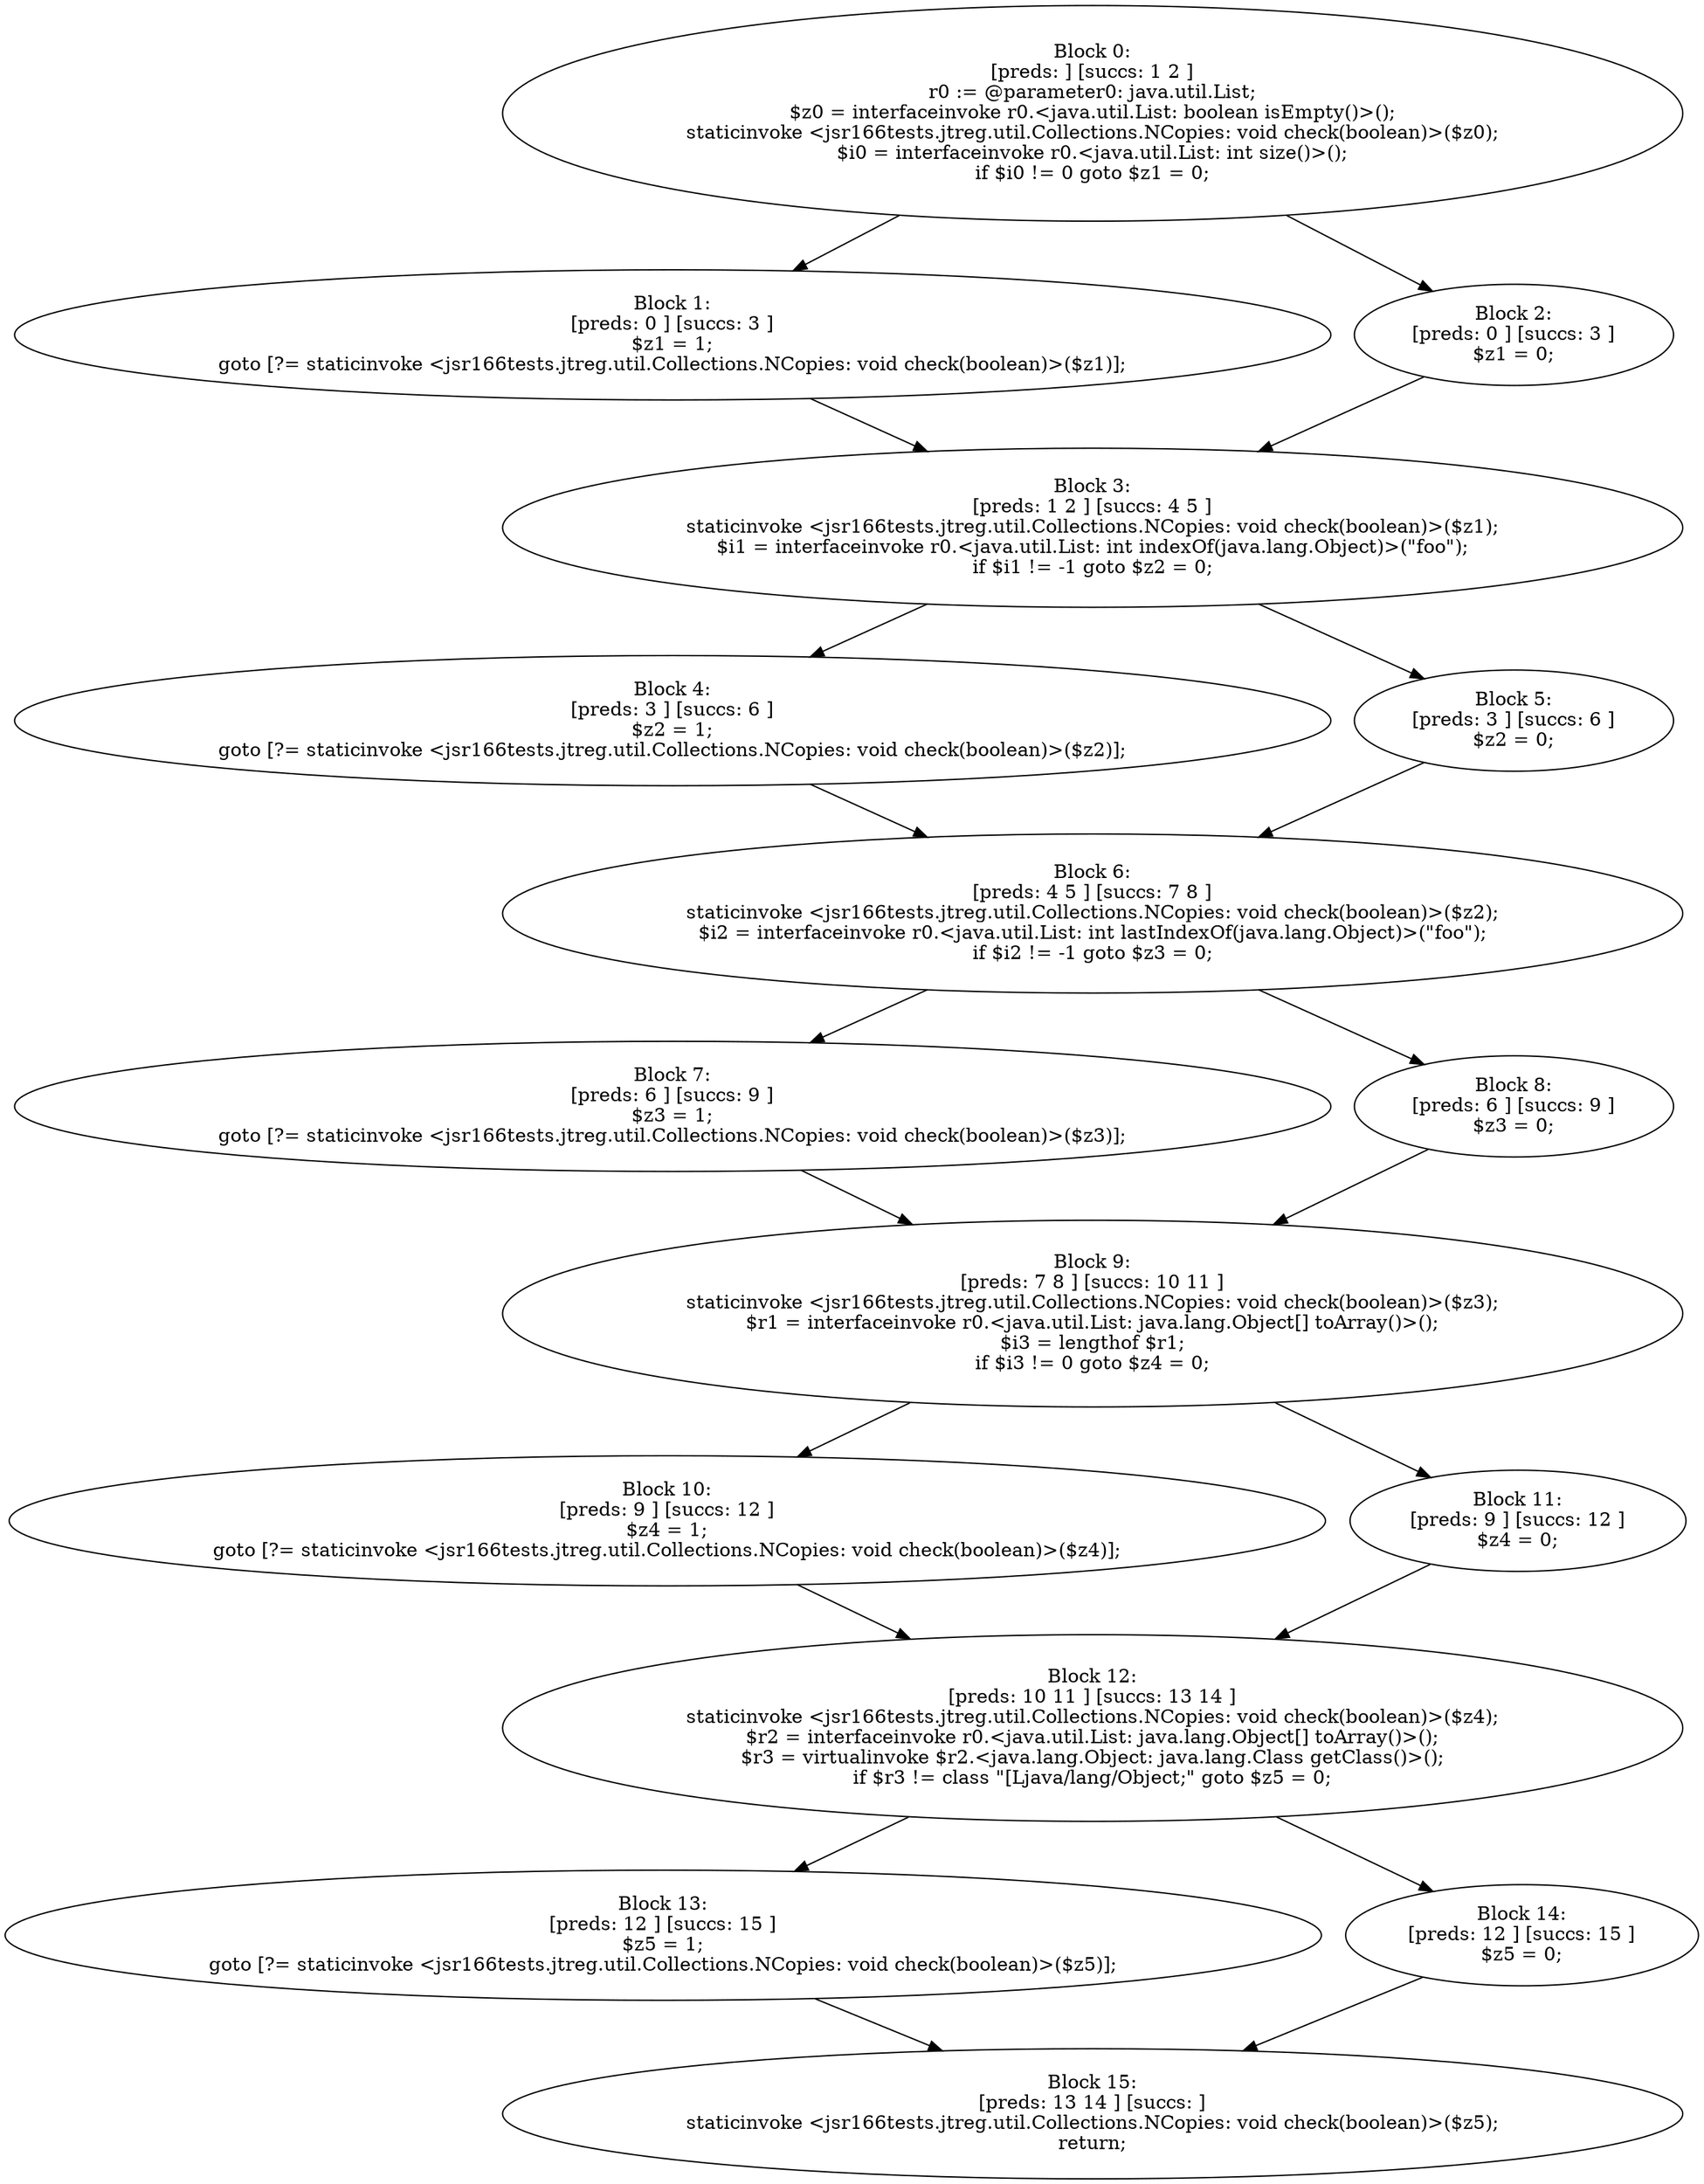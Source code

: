 digraph "unitGraph" {
    "Block 0:
[preds: ] [succs: 1 2 ]
r0 := @parameter0: java.util.List;
$z0 = interfaceinvoke r0.<java.util.List: boolean isEmpty()>();
staticinvoke <jsr166tests.jtreg.util.Collections.NCopies: void check(boolean)>($z0);
$i0 = interfaceinvoke r0.<java.util.List: int size()>();
if $i0 != 0 goto $z1 = 0;
"
    "Block 1:
[preds: 0 ] [succs: 3 ]
$z1 = 1;
goto [?= staticinvoke <jsr166tests.jtreg.util.Collections.NCopies: void check(boolean)>($z1)];
"
    "Block 2:
[preds: 0 ] [succs: 3 ]
$z1 = 0;
"
    "Block 3:
[preds: 1 2 ] [succs: 4 5 ]
staticinvoke <jsr166tests.jtreg.util.Collections.NCopies: void check(boolean)>($z1);
$i1 = interfaceinvoke r0.<java.util.List: int indexOf(java.lang.Object)>(\"foo\");
if $i1 != -1 goto $z2 = 0;
"
    "Block 4:
[preds: 3 ] [succs: 6 ]
$z2 = 1;
goto [?= staticinvoke <jsr166tests.jtreg.util.Collections.NCopies: void check(boolean)>($z2)];
"
    "Block 5:
[preds: 3 ] [succs: 6 ]
$z2 = 0;
"
    "Block 6:
[preds: 4 5 ] [succs: 7 8 ]
staticinvoke <jsr166tests.jtreg.util.Collections.NCopies: void check(boolean)>($z2);
$i2 = interfaceinvoke r0.<java.util.List: int lastIndexOf(java.lang.Object)>(\"foo\");
if $i2 != -1 goto $z3 = 0;
"
    "Block 7:
[preds: 6 ] [succs: 9 ]
$z3 = 1;
goto [?= staticinvoke <jsr166tests.jtreg.util.Collections.NCopies: void check(boolean)>($z3)];
"
    "Block 8:
[preds: 6 ] [succs: 9 ]
$z3 = 0;
"
    "Block 9:
[preds: 7 8 ] [succs: 10 11 ]
staticinvoke <jsr166tests.jtreg.util.Collections.NCopies: void check(boolean)>($z3);
$r1 = interfaceinvoke r0.<java.util.List: java.lang.Object[] toArray()>();
$i3 = lengthof $r1;
if $i3 != 0 goto $z4 = 0;
"
    "Block 10:
[preds: 9 ] [succs: 12 ]
$z4 = 1;
goto [?= staticinvoke <jsr166tests.jtreg.util.Collections.NCopies: void check(boolean)>($z4)];
"
    "Block 11:
[preds: 9 ] [succs: 12 ]
$z4 = 0;
"
    "Block 12:
[preds: 10 11 ] [succs: 13 14 ]
staticinvoke <jsr166tests.jtreg.util.Collections.NCopies: void check(boolean)>($z4);
$r2 = interfaceinvoke r0.<java.util.List: java.lang.Object[] toArray()>();
$r3 = virtualinvoke $r2.<java.lang.Object: java.lang.Class getClass()>();
if $r3 != class \"[Ljava/lang/Object;\" goto $z5 = 0;
"
    "Block 13:
[preds: 12 ] [succs: 15 ]
$z5 = 1;
goto [?= staticinvoke <jsr166tests.jtreg.util.Collections.NCopies: void check(boolean)>($z5)];
"
    "Block 14:
[preds: 12 ] [succs: 15 ]
$z5 = 0;
"
    "Block 15:
[preds: 13 14 ] [succs: ]
staticinvoke <jsr166tests.jtreg.util.Collections.NCopies: void check(boolean)>($z5);
return;
"
    "Block 0:
[preds: ] [succs: 1 2 ]
r0 := @parameter0: java.util.List;
$z0 = interfaceinvoke r0.<java.util.List: boolean isEmpty()>();
staticinvoke <jsr166tests.jtreg.util.Collections.NCopies: void check(boolean)>($z0);
$i0 = interfaceinvoke r0.<java.util.List: int size()>();
if $i0 != 0 goto $z1 = 0;
"->"Block 1:
[preds: 0 ] [succs: 3 ]
$z1 = 1;
goto [?= staticinvoke <jsr166tests.jtreg.util.Collections.NCopies: void check(boolean)>($z1)];
";
    "Block 0:
[preds: ] [succs: 1 2 ]
r0 := @parameter0: java.util.List;
$z0 = interfaceinvoke r0.<java.util.List: boolean isEmpty()>();
staticinvoke <jsr166tests.jtreg.util.Collections.NCopies: void check(boolean)>($z0);
$i0 = interfaceinvoke r0.<java.util.List: int size()>();
if $i0 != 0 goto $z1 = 0;
"->"Block 2:
[preds: 0 ] [succs: 3 ]
$z1 = 0;
";
    "Block 1:
[preds: 0 ] [succs: 3 ]
$z1 = 1;
goto [?= staticinvoke <jsr166tests.jtreg.util.Collections.NCopies: void check(boolean)>($z1)];
"->"Block 3:
[preds: 1 2 ] [succs: 4 5 ]
staticinvoke <jsr166tests.jtreg.util.Collections.NCopies: void check(boolean)>($z1);
$i1 = interfaceinvoke r0.<java.util.List: int indexOf(java.lang.Object)>(\"foo\");
if $i1 != -1 goto $z2 = 0;
";
    "Block 2:
[preds: 0 ] [succs: 3 ]
$z1 = 0;
"->"Block 3:
[preds: 1 2 ] [succs: 4 5 ]
staticinvoke <jsr166tests.jtreg.util.Collections.NCopies: void check(boolean)>($z1);
$i1 = interfaceinvoke r0.<java.util.List: int indexOf(java.lang.Object)>(\"foo\");
if $i1 != -1 goto $z2 = 0;
";
    "Block 3:
[preds: 1 2 ] [succs: 4 5 ]
staticinvoke <jsr166tests.jtreg.util.Collections.NCopies: void check(boolean)>($z1);
$i1 = interfaceinvoke r0.<java.util.List: int indexOf(java.lang.Object)>(\"foo\");
if $i1 != -1 goto $z2 = 0;
"->"Block 4:
[preds: 3 ] [succs: 6 ]
$z2 = 1;
goto [?= staticinvoke <jsr166tests.jtreg.util.Collections.NCopies: void check(boolean)>($z2)];
";
    "Block 3:
[preds: 1 2 ] [succs: 4 5 ]
staticinvoke <jsr166tests.jtreg.util.Collections.NCopies: void check(boolean)>($z1);
$i1 = interfaceinvoke r0.<java.util.List: int indexOf(java.lang.Object)>(\"foo\");
if $i1 != -1 goto $z2 = 0;
"->"Block 5:
[preds: 3 ] [succs: 6 ]
$z2 = 0;
";
    "Block 4:
[preds: 3 ] [succs: 6 ]
$z2 = 1;
goto [?= staticinvoke <jsr166tests.jtreg.util.Collections.NCopies: void check(boolean)>($z2)];
"->"Block 6:
[preds: 4 5 ] [succs: 7 8 ]
staticinvoke <jsr166tests.jtreg.util.Collections.NCopies: void check(boolean)>($z2);
$i2 = interfaceinvoke r0.<java.util.List: int lastIndexOf(java.lang.Object)>(\"foo\");
if $i2 != -1 goto $z3 = 0;
";
    "Block 5:
[preds: 3 ] [succs: 6 ]
$z2 = 0;
"->"Block 6:
[preds: 4 5 ] [succs: 7 8 ]
staticinvoke <jsr166tests.jtreg.util.Collections.NCopies: void check(boolean)>($z2);
$i2 = interfaceinvoke r0.<java.util.List: int lastIndexOf(java.lang.Object)>(\"foo\");
if $i2 != -1 goto $z3 = 0;
";
    "Block 6:
[preds: 4 5 ] [succs: 7 8 ]
staticinvoke <jsr166tests.jtreg.util.Collections.NCopies: void check(boolean)>($z2);
$i2 = interfaceinvoke r0.<java.util.List: int lastIndexOf(java.lang.Object)>(\"foo\");
if $i2 != -1 goto $z3 = 0;
"->"Block 7:
[preds: 6 ] [succs: 9 ]
$z3 = 1;
goto [?= staticinvoke <jsr166tests.jtreg.util.Collections.NCopies: void check(boolean)>($z3)];
";
    "Block 6:
[preds: 4 5 ] [succs: 7 8 ]
staticinvoke <jsr166tests.jtreg.util.Collections.NCopies: void check(boolean)>($z2);
$i2 = interfaceinvoke r0.<java.util.List: int lastIndexOf(java.lang.Object)>(\"foo\");
if $i2 != -1 goto $z3 = 0;
"->"Block 8:
[preds: 6 ] [succs: 9 ]
$z3 = 0;
";
    "Block 7:
[preds: 6 ] [succs: 9 ]
$z3 = 1;
goto [?= staticinvoke <jsr166tests.jtreg.util.Collections.NCopies: void check(boolean)>($z3)];
"->"Block 9:
[preds: 7 8 ] [succs: 10 11 ]
staticinvoke <jsr166tests.jtreg.util.Collections.NCopies: void check(boolean)>($z3);
$r1 = interfaceinvoke r0.<java.util.List: java.lang.Object[] toArray()>();
$i3 = lengthof $r1;
if $i3 != 0 goto $z4 = 0;
";
    "Block 8:
[preds: 6 ] [succs: 9 ]
$z3 = 0;
"->"Block 9:
[preds: 7 8 ] [succs: 10 11 ]
staticinvoke <jsr166tests.jtreg.util.Collections.NCopies: void check(boolean)>($z3);
$r1 = interfaceinvoke r0.<java.util.List: java.lang.Object[] toArray()>();
$i3 = lengthof $r1;
if $i3 != 0 goto $z4 = 0;
";
    "Block 9:
[preds: 7 8 ] [succs: 10 11 ]
staticinvoke <jsr166tests.jtreg.util.Collections.NCopies: void check(boolean)>($z3);
$r1 = interfaceinvoke r0.<java.util.List: java.lang.Object[] toArray()>();
$i3 = lengthof $r1;
if $i3 != 0 goto $z4 = 0;
"->"Block 10:
[preds: 9 ] [succs: 12 ]
$z4 = 1;
goto [?= staticinvoke <jsr166tests.jtreg.util.Collections.NCopies: void check(boolean)>($z4)];
";
    "Block 9:
[preds: 7 8 ] [succs: 10 11 ]
staticinvoke <jsr166tests.jtreg.util.Collections.NCopies: void check(boolean)>($z3);
$r1 = interfaceinvoke r0.<java.util.List: java.lang.Object[] toArray()>();
$i3 = lengthof $r1;
if $i3 != 0 goto $z4 = 0;
"->"Block 11:
[preds: 9 ] [succs: 12 ]
$z4 = 0;
";
    "Block 10:
[preds: 9 ] [succs: 12 ]
$z4 = 1;
goto [?= staticinvoke <jsr166tests.jtreg.util.Collections.NCopies: void check(boolean)>($z4)];
"->"Block 12:
[preds: 10 11 ] [succs: 13 14 ]
staticinvoke <jsr166tests.jtreg.util.Collections.NCopies: void check(boolean)>($z4);
$r2 = interfaceinvoke r0.<java.util.List: java.lang.Object[] toArray()>();
$r3 = virtualinvoke $r2.<java.lang.Object: java.lang.Class getClass()>();
if $r3 != class \"[Ljava/lang/Object;\" goto $z5 = 0;
";
    "Block 11:
[preds: 9 ] [succs: 12 ]
$z4 = 0;
"->"Block 12:
[preds: 10 11 ] [succs: 13 14 ]
staticinvoke <jsr166tests.jtreg.util.Collections.NCopies: void check(boolean)>($z4);
$r2 = interfaceinvoke r0.<java.util.List: java.lang.Object[] toArray()>();
$r3 = virtualinvoke $r2.<java.lang.Object: java.lang.Class getClass()>();
if $r3 != class \"[Ljava/lang/Object;\" goto $z5 = 0;
";
    "Block 12:
[preds: 10 11 ] [succs: 13 14 ]
staticinvoke <jsr166tests.jtreg.util.Collections.NCopies: void check(boolean)>($z4);
$r2 = interfaceinvoke r0.<java.util.List: java.lang.Object[] toArray()>();
$r3 = virtualinvoke $r2.<java.lang.Object: java.lang.Class getClass()>();
if $r3 != class \"[Ljava/lang/Object;\" goto $z5 = 0;
"->"Block 13:
[preds: 12 ] [succs: 15 ]
$z5 = 1;
goto [?= staticinvoke <jsr166tests.jtreg.util.Collections.NCopies: void check(boolean)>($z5)];
";
    "Block 12:
[preds: 10 11 ] [succs: 13 14 ]
staticinvoke <jsr166tests.jtreg.util.Collections.NCopies: void check(boolean)>($z4);
$r2 = interfaceinvoke r0.<java.util.List: java.lang.Object[] toArray()>();
$r3 = virtualinvoke $r2.<java.lang.Object: java.lang.Class getClass()>();
if $r3 != class \"[Ljava/lang/Object;\" goto $z5 = 0;
"->"Block 14:
[preds: 12 ] [succs: 15 ]
$z5 = 0;
";
    "Block 13:
[preds: 12 ] [succs: 15 ]
$z5 = 1;
goto [?= staticinvoke <jsr166tests.jtreg.util.Collections.NCopies: void check(boolean)>($z5)];
"->"Block 15:
[preds: 13 14 ] [succs: ]
staticinvoke <jsr166tests.jtreg.util.Collections.NCopies: void check(boolean)>($z5);
return;
";
    "Block 14:
[preds: 12 ] [succs: 15 ]
$z5 = 0;
"->"Block 15:
[preds: 13 14 ] [succs: ]
staticinvoke <jsr166tests.jtreg.util.Collections.NCopies: void check(boolean)>($z5);
return;
";
}
